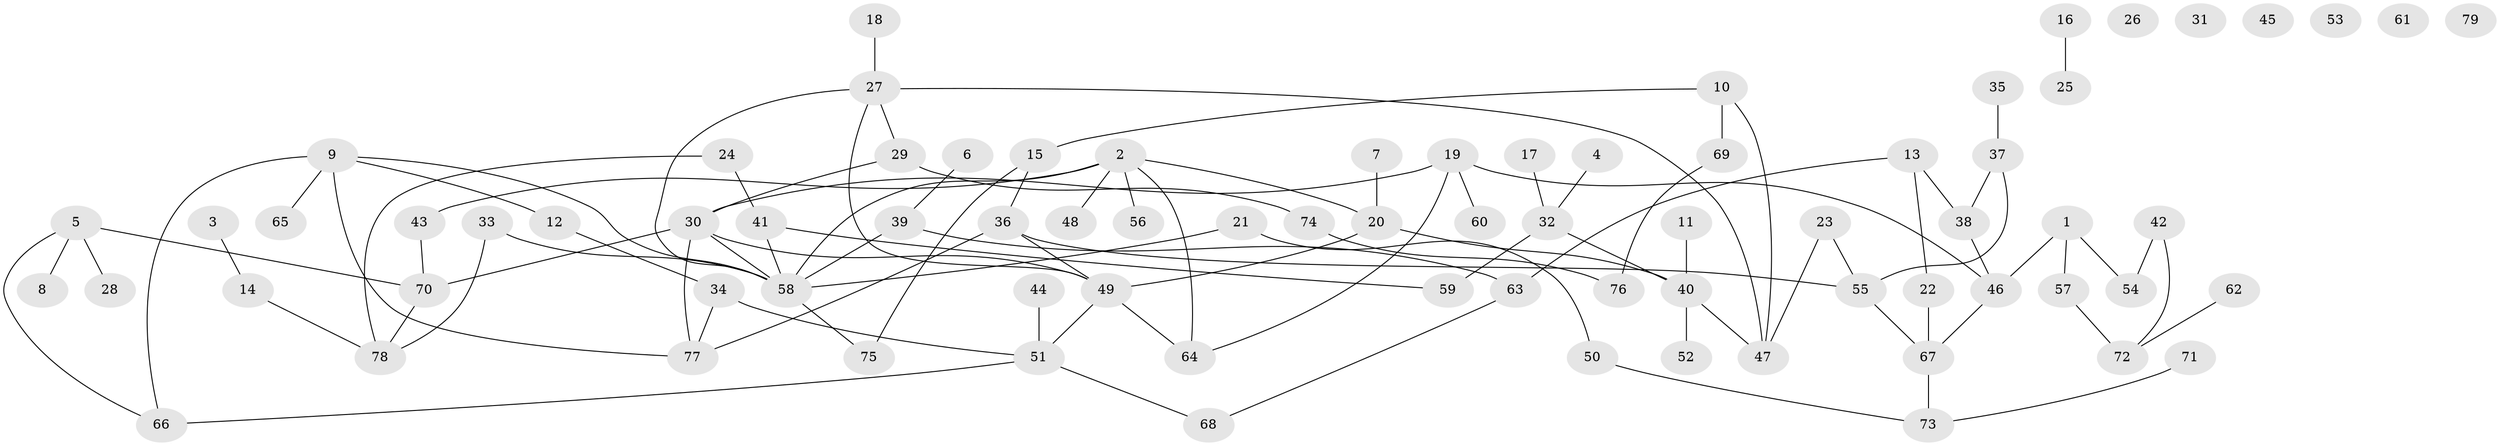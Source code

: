 // Generated by graph-tools (version 1.1) at 2025/49/03/09/25 03:49:03]
// undirected, 79 vertices, 98 edges
graph export_dot {
graph [start="1"]
  node [color=gray90,style=filled];
  1;
  2;
  3;
  4;
  5;
  6;
  7;
  8;
  9;
  10;
  11;
  12;
  13;
  14;
  15;
  16;
  17;
  18;
  19;
  20;
  21;
  22;
  23;
  24;
  25;
  26;
  27;
  28;
  29;
  30;
  31;
  32;
  33;
  34;
  35;
  36;
  37;
  38;
  39;
  40;
  41;
  42;
  43;
  44;
  45;
  46;
  47;
  48;
  49;
  50;
  51;
  52;
  53;
  54;
  55;
  56;
  57;
  58;
  59;
  60;
  61;
  62;
  63;
  64;
  65;
  66;
  67;
  68;
  69;
  70;
  71;
  72;
  73;
  74;
  75;
  76;
  77;
  78;
  79;
  1 -- 46;
  1 -- 54;
  1 -- 57;
  2 -- 20;
  2 -- 43;
  2 -- 48;
  2 -- 56;
  2 -- 58;
  2 -- 64;
  3 -- 14;
  4 -- 32;
  5 -- 8;
  5 -- 28;
  5 -- 66;
  5 -- 70;
  6 -- 39;
  7 -- 20;
  9 -- 12;
  9 -- 58;
  9 -- 65;
  9 -- 66;
  9 -- 77;
  10 -- 15;
  10 -- 47;
  10 -- 69;
  11 -- 40;
  12 -- 34;
  13 -- 22;
  13 -- 38;
  13 -- 63;
  14 -- 78;
  15 -- 36;
  15 -- 75;
  16 -- 25;
  17 -- 32;
  18 -- 27;
  19 -- 30;
  19 -- 46;
  19 -- 60;
  19 -- 64;
  20 -- 40;
  20 -- 49;
  21 -- 50;
  21 -- 58;
  22 -- 67;
  23 -- 47;
  23 -- 55;
  24 -- 41;
  24 -- 78;
  27 -- 29;
  27 -- 47;
  27 -- 49;
  27 -- 58;
  29 -- 30;
  29 -- 74;
  30 -- 49;
  30 -- 58;
  30 -- 70;
  30 -- 77;
  32 -- 40;
  32 -- 59;
  33 -- 58;
  33 -- 78;
  34 -- 51;
  34 -- 77;
  35 -- 37;
  36 -- 49;
  36 -- 55;
  36 -- 77;
  37 -- 38;
  37 -- 55;
  38 -- 46;
  39 -- 58;
  39 -- 63;
  40 -- 47;
  40 -- 52;
  41 -- 58;
  41 -- 59;
  42 -- 54;
  42 -- 72;
  43 -- 70;
  44 -- 51;
  46 -- 67;
  49 -- 51;
  49 -- 64;
  50 -- 73;
  51 -- 66;
  51 -- 68;
  55 -- 67;
  57 -- 72;
  58 -- 75;
  62 -- 72;
  63 -- 68;
  67 -- 73;
  69 -- 76;
  70 -- 78;
  71 -- 73;
  74 -- 76;
}
